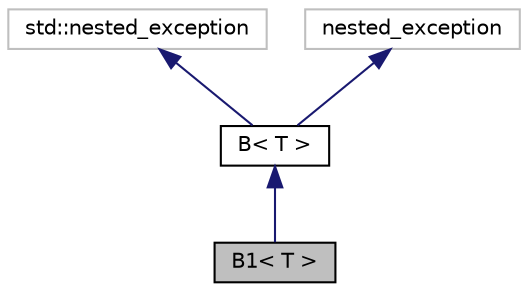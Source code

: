 digraph "B1&lt; T &gt;"
{
  edge [fontname="Helvetica",fontsize="10",labelfontname="Helvetica",labelfontsize="10"];
  node [fontname="Helvetica",fontsize="10",shape=record];
  Node5 [label="B1\< T \>",height=0.2,width=0.4,color="black", fillcolor="grey75", style="filled", fontcolor="black"];
  Node6 -> Node5 [dir="back",color="midnightblue",fontsize="10",style="solid"];
  Node6 [label="B\< T \>",height=0.2,width=0.4,color="black", fillcolor="white", style="filled",URL="$struct_b.html"];
  Node7 -> Node6 [dir="back",color="midnightblue",fontsize="10",style="solid"];
  Node7 [label="std::nested_exception",height=0.2,width=0.4,color="grey75", fillcolor="white", style="filled"];
  Node8 -> Node6 [dir="back",color="midnightblue",fontsize="10",style="solid"];
  Node8 [label="nested_exception",height=0.2,width=0.4,color="grey75", fillcolor="white", style="filled"];
}

